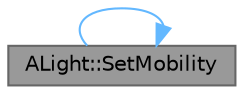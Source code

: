 digraph "ALight::SetMobility"
{
 // INTERACTIVE_SVG=YES
 // LATEX_PDF_SIZE
  bgcolor="transparent";
  edge [fontname=Helvetica,fontsize=10,labelfontname=Helvetica,labelfontsize=10];
  node [fontname=Helvetica,fontsize=10,shape=box,height=0.2,width=0.4];
  rankdir="LR";
  Node1 [id="Node000001",label="ALight::SetMobility",height=0.2,width=0.4,color="gray40", fillcolor="grey60", style="filled", fontcolor="black",tooltip="Function to change mobility type of light."];
  Node1 -> Node1 [id="edge1_Node000001_Node000001",color="steelblue1",style="solid",tooltip=" "];
}
